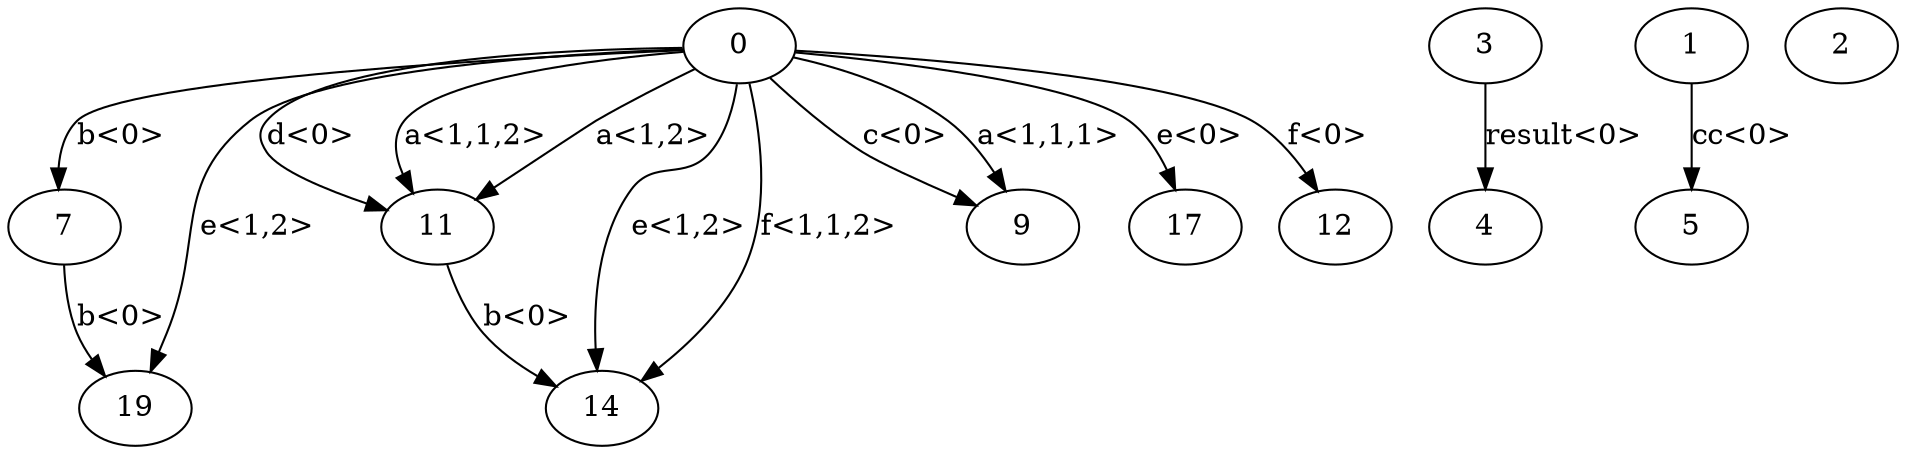 digraph G {
n7->n19 [label="b<0>"]
n11->n14 [label="b<0>"]
n0->n7 [label="b<0>"]
n0->n9 [label="c<0>"]
n0->n11 [label="d<0>"]
n0->n17 [label="e<0>"]
n0->n12 [label="f<0>"]
n0->n9 [label="a<1,1,1>"]
n0->n11 [label="a<1,1,2>"]
n0->n14 [label="e<1,2>"]
n0->n19 [label="e<1,2>"]
n0->n14 [label="f<1,1,2>"]
n0->n11 [label="a<1,2>"]
n14[label="14"]
n0[label="0"]
n17[label="17"]
n19[label="19"]
n7[label="7"]
n9[label="9"]
n12[label="12"]
n11[label="11"]
n3->n4 [label="result<0>"]
n3[label="3"]
n4[label="4"]
n1->n5 [label="cc<0>"]
n1[label="1"]
n5[label="5"]
n2[label="2"]
}
